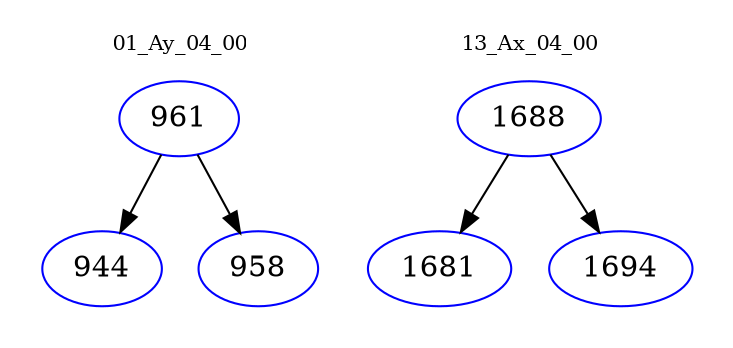 digraph{
subgraph cluster_0 {
color = white
label = "01_Ay_04_00";
fontsize=10;
T0_961 [label="961", color="blue"]
T0_961 -> T0_944 [color="black"]
T0_944 [label="944", color="blue"]
T0_961 -> T0_958 [color="black"]
T0_958 [label="958", color="blue"]
}
subgraph cluster_1 {
color = white
label = "13_Ax_04_00";
fontsize=10;
T1_1688 [label="1688", color="blue"]
T1_1688 -> T1_1681 [color="black"]
T1_1681 [label="1681", color="blue"]
T1_1688 -> T1_1694 [color="black"]
T1_1694 [label="1694", color="blue"]
}
}
